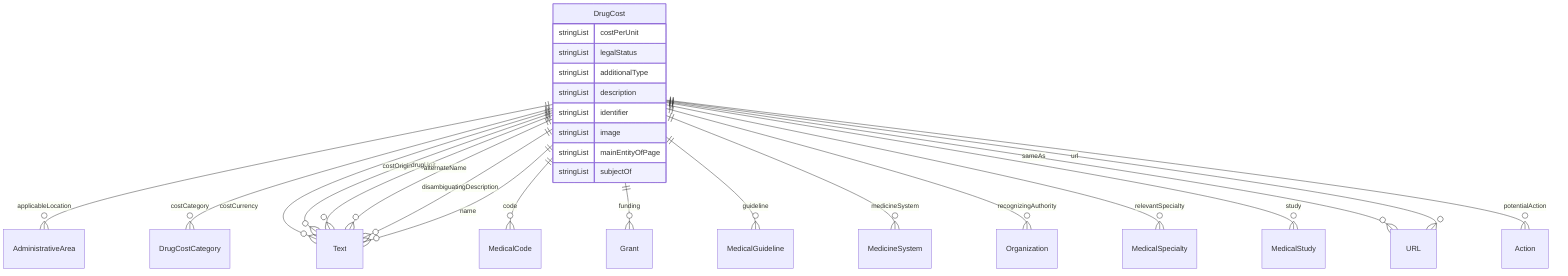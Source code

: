 erDiagram
DrugCost {
    stringList costPerUnit  
    stringList legalStatus  
    stringList additionalType  
    stringList description  
    stringList identifier  
    stringList image  
    stringList mainEntityOfPage  
    stringList subjectOf  
}

DrugCost ||--}o AdministrativeArea : "applicableLocation"
DrugCost ||--}o DrugCostCategory : "costCategory"
DrugCost ||--}o Text : "costCurrency"
DrugCost ||--}o Text : "costOrigin"
DrugCost ||--}o Text : "drugUnit"
DrugCost ||--}o MedicalCode : "code"
DrugCost ||--}o Grant : "funding"
DrugCost ||--}o MedicalGuideline : "guideline"
DrugCost ||--}o MedicineSystem : "medicineSystem"
DrugCost ||--}o Organization : "recognizingAuthority"
DrugCost ||--}o MedicalSpecialty : "relevantSpecialty"
DrugCost ||--}o MedicalStudy : "study"
DrugCost ||--}o Text : "alternateName"
DrugCost ||--}o Text : "disambiguatingDescription"
DrugCost ||--}o Text : "name"
DrugCost ||--}o URL : "sameAs"
DrugCost ||--}o Action : "potentialAction"
DrugCost ||--}o URL : "url"